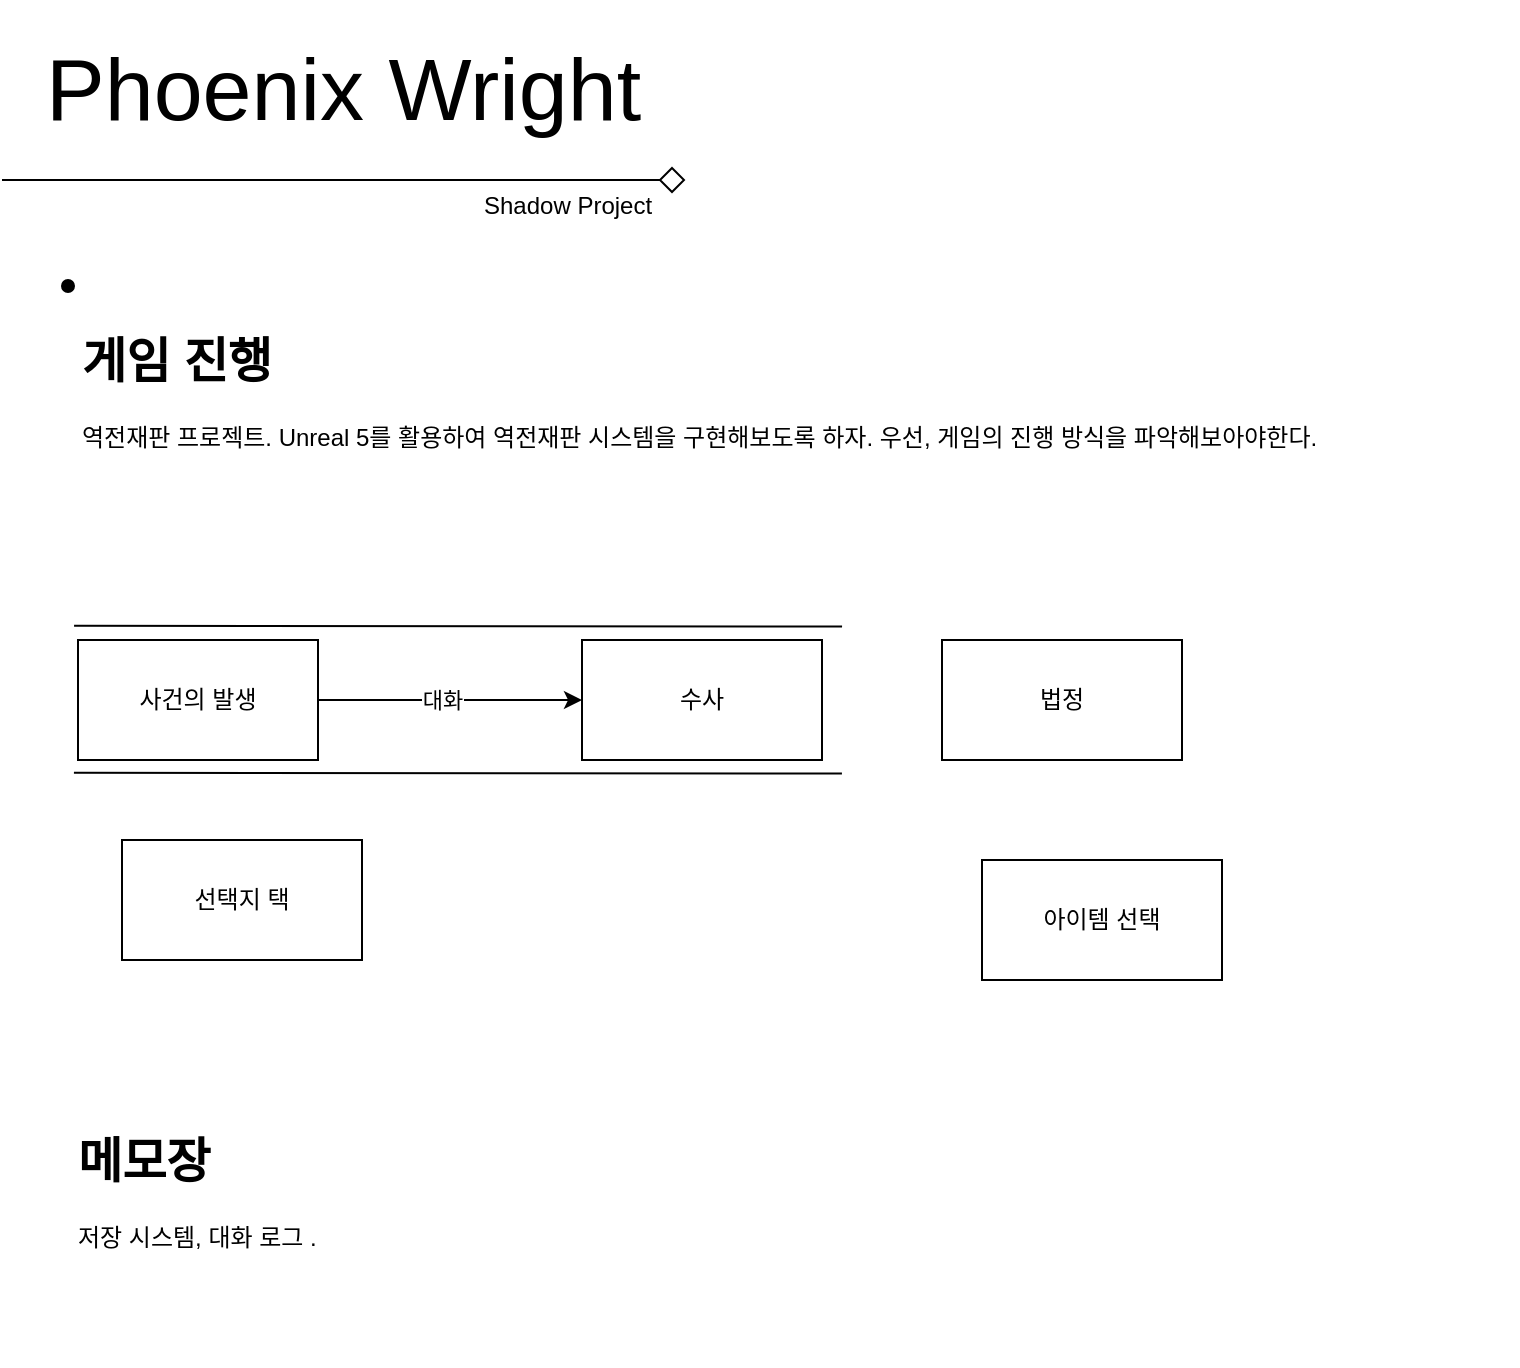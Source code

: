 <mxfile version="24.3.1" type="github">
  <diagram name="페이지-1" id="yhFODVoMoeWMTHs1H-So">
    <mxGraphModel dx="989" dy="509" grid="1" gridSize="10" guides="1" tooltips="1" connect="1" arrows="1" fold="1" page="1" pageScale="1" pageWidth="827" pageHeight="1169" math="0" shadow="0">
      <root>
        <mxCell id="0" />
        <mxCell id="1" parent="0" />
        <mxCell id="4VYNoIUtMnGCEDVa8O2N-1" value="&lt;font style=&quot;font-size: 44px;&quot;&gt;Phoenix Wright&amp;nbsp;&lt;/font&gt;" style="text;align=left;verticalAlign=middle;rounded=0;fontColor=default;whiteSpace=wrap;html=1;fontSize=36;" vertex="1" parent="1">
          <mxGeometry x="20" y="10" width="500" height="90" as="geometry" />
        </mxCell>
        <mxCell id="4VYNoIUtMnGCEDVa8O2N-3" value="" style="endArrow=none;html=1;rounded=0;entryX=0;entryY=0.5;entryDx=0;entryDy=0;" edge="1" parent="1" target="4VYNoIUtMnGCEDVa8O2N-4">
          <mxGeometry width="50" height="50" relative="1" as="geometry">
            <mxPoint y="100" as="sourcePoint" />
            <mxPoint x="360" y="100" as="targetPoint" />
          </mxGeometry>
        </mxCell>
        <mxCell id="4VYNoIUtMnGCEDVa8O2N-4" value="" style="rhombus;whiteSpace=wrap;html=1;" vertex="1" parent="1">
          <mxGeometry x="329" y="94" width="12" height="12" as="geometry" />
        </mxCell>
        <mxCell id="4VYNoIUtMnGCEDVa8O2N-5" value="&lt;font style=&quot;font-size: 12px;&quot;&gt;Shadow Project&lt;/font&gt;" style="text;align=left;verticalAlign=middle;rounded=0;fontColor=default;whiteSpace=wrap;html=1;fontSize=36;" vertex="1" parent="1">
          <mxGeometry x="239" y="84" width="120" height="40" as="geometry" />
        </mxCell>
        <mxCell id="4VYNoIUtMnGCEDVa8O2N-6" value="" style="ellipse;whiteSpace=wrap;html=1;aspect=fixed;fillColor=#000000;" vertex="1" parent="1">
          <mxGeometry x="30" y="150" width="6" height="6" as="geometry" />
        </mxCell>
        <mxCell id="4VYNoIUtMnGCEDVa8O2N-7" value="&lt;h1 style=&quot;margin-top: 0px;&quot;&gt;게임 진행&lt;/h1&gt;&lt;p&gt;역전재판 프로젝트. Unreal 5를 활용하여 역전재판 시스템을 구현해보도록 하자. 우선, 게임의 진행 방식을 파악해보아야한다.&lt;/p&gt;" style="text;html=1;whiteSpace=wrap;overflow=hidden;rounded=0;" vertex="1" parent="1">
          <mxGeometry x="38" y="170" width="720" height="120" as="geometry" />
        </mxCell>
        <mxCell id="4VYNoIUtMnGCEDVa8O2N-8" value="사건의 발생" style="rounded=0;whiteSpace=wrap;html=1;" vertex="1" parent="1">
          <mxGeometry x="38" y="330" width="120" height="60" as="geometry" />
        </mxCell>
        <mxCell id="4VYNoIUtMnGCEDVa8O2N-9" value="수사" style="rounded=0;whiteSpace=wrap;html=1;" vertex="1" parent="1">
          <mxGeometry x="290" y="330" width="120" height="60" as="geometry" />
        </mxCell>
        <mxCell id="4VYNoIUtMnGCEDVa8O2N-10" value="아이템 선택" style="rounded=0;whiteSpace=wrap;html=1;" vertex="1" parent="1">
          <mxGeometry x="490" y="440" width="120" height="60" as="geometry" />
        </mxCell>
        <mxCell id="4VYNoIUtMnGCEDVa8O2N-11" value="&lt;h1 style=&quot;margin-top: 0px;&quot;&gt;메모장&lt;/h1&gt;&lt;p&gt;저장 시스템, 대화 로그 .&lt;/p&gt;" style="text;html=1;whiteSpace=wrap;overflow=hidden;rounded=0;" vertex="1" parent="1">
          <mxGeometry x="36" y="570" width="720" height="120" as="geometry" />
        </mxCell>
        <mxCell id="4VYNoIUtMnGCEDVa8O2N-12" value="선택지 택" style="rounded=0;whiteSpace=wrap;html=1;" vertex="1" parent="1">
          <mxGeometry x="60" y="430" width="120" height="60" as="geometry" />
        </mxCell>
        <mxCell id="4VYNoIUtMnGCEDVa8O2N-13" value="" style="endArrow=classic;html=1;rounded=0;exitX=1;exitY=0.5;exitDx=0;exitDy=0;entryX=0;entryY=0.5;entryDx=0;entryDy=0;" edge="1" parent="1" source="4VYNoIUtMnGCEDVa8O2N-8" target="4VYNoIUtMnGCEDVa8O2N-9">
          <mxGeometry width="50" height="50" relative="1" as="geometry">
            <mxPoint x="520" y="380" as="sourcePoint" />
            <mxPoint x="570" y="330" as="targetPoint" />
          </mxGeometry>
        </mxCell>
        <mxCell id="4VYNoIUtMnGCEDVa8O2N-15" value="대화" style="edgeLabel;html=1;align=center;verticalAlign=middle;resizable=0;points=[];" vertex="1" connectable="0" parent="4VYNoIUtMnGCEDVa8O2N-13">
          <mxGeometry x="0.117" y="1" relative="1" as="geometry">
            <mxPoint x="-12" y="1" as="offset" />
          </mxGeometry>
        </mxCell>
        <mxCell id="4VYNoIUtMnGCEDVa8O2N-16" value="법정" style="rounded=0;whiteSpace=wrap;html=1;" vertex="1" parent="1">
          <mxGeometry x="470" y="330" width="120" height="60" as="geometry" />
        </mxCell>
        <mxCell id="4VYNoIUtMnGCEDVa8O2N-18" value="" style="shape=link;html=1;rounded=0;width=73.448;" edge="1" parent="1">
          <mxGeometry width="100" relative="1" as="geometry">
            <mxPoint x="36" y="359.66" as="sourcePoint" />
            <mxPoint x="420" y="360" as="targetPoint" />
          </mxGeometry>
        </mxCell>
      </root>
    </mxGraphModel>
  </diagram>
</mxfile>
